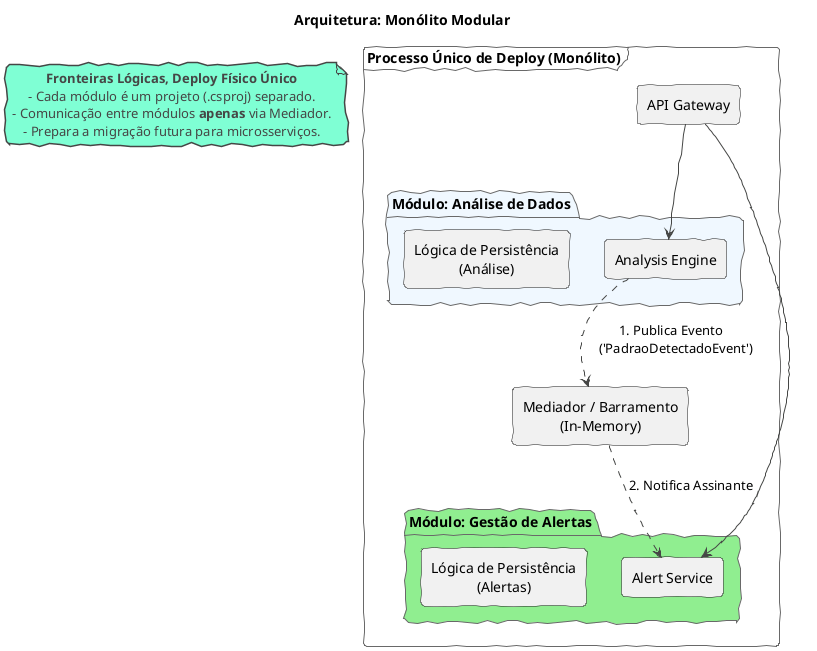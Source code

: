 @startuml modular-monolith
!theme vibrant
skinparam handwritten true
skinparam backgroundColor White
skinparam componentStyle rectangle
skinparam defaultTextAlignment center
skinparam shadowing false

title Arquitetura: Monólito Modular

frame "Processo Único de Deploy (Monólito)" {
    component "API Gateway" as API

    package "Módulo: Análise de Dados" #AliceBlue {
        component [Analysis Engine]
        component [Lógica de Persistência\n(Análise)]
    }

    package "Módulo: Gestão de Alertas" #LightGreen {
        component [Alert Service]
        component [Lógica de Persistência\n(Alertas)]
    }

    component "Mediador / Barramento\n(In-Memory)" as Mediator
}

' Comunicação Interna (Desacoplada, dentro do mesmo processo)
[Analysis Engine] ..> Mediator : 1. Publica Evento\n   ('PadraoDetectadoEvent')
Mediator ..> [Alert Service] : 2. Notifica Assinante

API --> [Analysis Engine]
API --> [Alert Service]

note as N1
    **Fronteiras Lógicas, Deploy Físico Único**
    - Cada módulo é um projeto (.csproj) separado.
    - Comunicação entre módulos **apenas** via Mediador.
    - Prepara a migração futura para microsserviços.
end note

@enduml